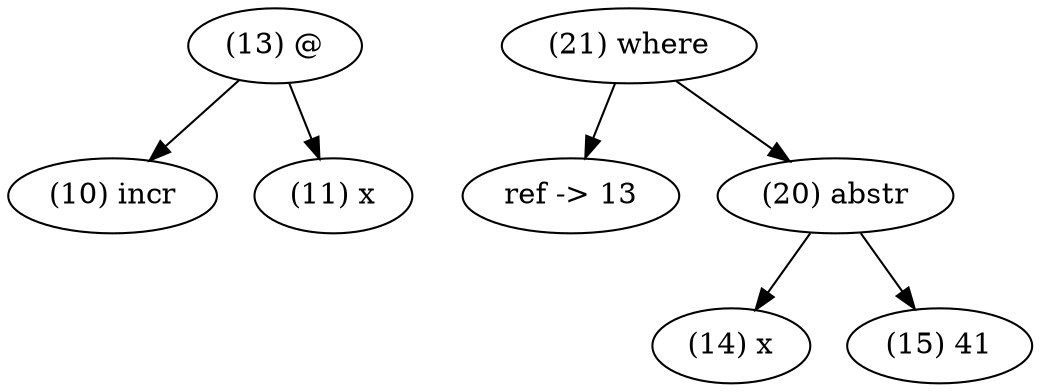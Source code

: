 digraph G {
	"(10) incr";
	"(11) x";
	"(13) @";
	"(13) @" -> "(10) incr";
	"(13) @" -> "(11) x";
	"ref -> 13";
	"(14) x";
	"(15) 41";
	"(20) abstr";
	"(20) abstr" -> "(14) x";
	"(20) abstr" -> "(15) 41";
	"(21) where";
	"(21) where" -> "ref -> 13";
	"(21) where" -> "(20) abstr";
}